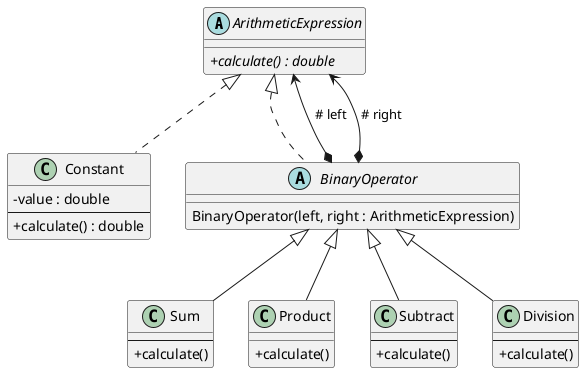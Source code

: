 @startuml


skinparam classAttributeIconSize 0
'skinparam linetype ortho

abstract ArithmeticExpression {
+ {abstract} calculate() : double
}

class Constant implements ArithmeticExpression {
- value : double
--
+ calculate() : double
}

' note left of Constant
' return value
' end note

abstract BinaryOperator implements ArithmeticExpression {
BinaryOperator(left, right : ArithmeticExpression)
}

BinaryOperator *--> ArithmeticExpression : " # left"
BinaryOperator *--> ArithmeticExpression : " # right"

' note left of BinaryOperator
' left = leftOperand
' right = rightOperand
' end note

class Sum extends BinaryOperator {
--
+ calculate()
}

' note bottom of Sum
' return left.calculate()
'        + right.calculate()
' end note

class Product extends BinaryOperator {
+ calculate()
}

' note bottom of Product
' return left.calculate() *
'     right.calculate()
' end note

class Subtract extends BinaryOperator {
--
+ calculate()
}


class Division extends BinaryOperator {
--
+ calculate()
}


@enduml